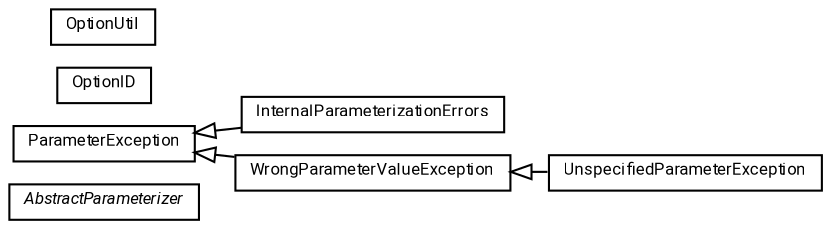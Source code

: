 #!/usr/local/bin/dot
#
# Class diagram 
# Generated by UMLGraph version R5_7_2-60-g0e99a6 (http://www.spinellis.gr/umlgraph/)
#

digraph G {
	graph [fontnames="svg"]
	edge [fontname="Roboto",fontsize=7,labelfontname="Roboto",labelfontsize=7,color="black"];
	node [fontname="Roboto",fontcolor="black",fontsize=8,shape=plaintext,margin=0,width=0,height=0];
	nodesep=0.15;
	ranksep=0.25;
	rankdir=LR;
	// de.lmu.ifi.dbs.elki.utilities.optionhandling.AbstractParameterizer
	c523099 [label=<<table title="de.lmu.ifi.dbs.elki.utilities.optionhandling.AbstractParameterizer" border="0" cellborder="1" cellspacing="0" cellpadding="2" href="AbstractParameterizer.html" target="_parent">
		<tr><td><table border="0" cellspacing="0" cellpadding="1">
		<tr><td align="center" balign="center"> <font face="Roboto"><i>AbstractParameterizer</i></font> </td></tr>
		</table></td></tr>
		</table>>, URL="AbstractParameterizer.html"];
	// de.lmu.ifi.dbs.elki.utilities.optionhandling.UnspecifiedParameterException
	c523100 [label=<<table title="de.lmu.ifi.dbs.elki.utilities.optionhandling.UnspecifiedParameterException" border="0" cellborder="1" cellspacing="0" cellpadding="2" href="UnspecifiedParameterException.html" target="_parent">
		<tr><td><table border="0" cellspacing="0" cellpadding="1">
		<tr><td align="center" balign="center"> <font face="Roboto">UnspecifiedParameterException</font> </td></tr>
		</table></td></tr>
		</table>>, URL="UnspecifiedParameterException.html"];
	// de.lmu.ifi.dbs.elki.utilities.optionhandling.InternalParameterizationErrors
	c523110 [label=<<table title="de.lmu.ifi.dbs.elki.utilities.optionhandling.InternalParameterizationErrors" border="0" cellborder="1" cellspacing="0" cellpadding="2" href="InternalParameterizationErrors.html" target="_parent">
		<tr><td><table border="0" cellspacing="0" cellpadding="1">
		<tr><td align="center" balign="center"> <font face="Roboto">InternalParameterizationErrors</font> </td></tr>
		</table></td></tr>
		</table>>, URL="InternalParameterizationErrors.html"];
	// de.lmu.ifi.dbs.elki.utilities.optionhandling.OptionID
	c523111 [label=<<table title="de.lmu.ifi.dbs.elki.utilities.optionhandling.OptionID" border="0" cellborder="1" cellspacing="0" cellpadding="2" href="OptionID.html" target="_parent">
		<tr><td><table border="0" cellspacing="0" cellpadding="1">
		<tr><td align="center" balign="center"> <font face="Roboto">OptionID</font> </td></tr>
		</table></td></tr>
		</table>>, URL="OptionID.html"];
	// de.lmu.ifi.dbs.elki.utilities.optionhandling.ParameterException
	c523112 [label=<<table title="de.lmu.ifi.dbs.elki.utilities.optionhandling.ParameterException" border="0" cellborder="1" cellspacing="0" cellpadding="2" href="ParameterException.html" target="_parent">
		<tr><td><table border="0" cellspacing="0" cellpadding="1">
		<tr><td align="center" balign="center"> <font face="Roboto">ParameterException</font> </td></tr>
		</table></td></tr>
		</table>>, URL="ParameterException.html"];
	// de.lmu.ifi.dbs.elki.utilities.optionhandling.WrongParameterValueException
	c523113 [label=<<table title="de.lmu.ifi.dbs.elki.utilities.optionhandling.WrongParameterValueException" border="0" cellborder="1" cellspacing="0" cellpadding="2" href="WrongParameterValueException.html" target="_parent">
		<tr><td><table border="0" cellspacing="0" cellpadding="1">
		<tr><td align="center" balign="center"> <font face="Roboto">WrongParameterValueException</font> </td></tr>
		</table></td></tr>
		</table>>, URL="WrongParameterValueException.html"];
	// de.lmu.ifi.dbs.elki.utilities.optionhandling.OptionUtil
	c523115 [label=<<table title="de.lmu.ifi.dbs.elki.utilities.optionhandling.OptionUtil" border="0" cellborder="1" cellspacing="0" cellpadding="2" href="OptionUtil.html" target="_parent">
		<tr><td><table border="0" cellspacing="0" cellpadding="1">
		<tr><td align="center" balign="center"> <font face="Roboto">OptionUtil</font> </td></tr>
		</table></td></tr>
		</table>>, URL="OptionUtil.html"];
	// de.lmu.ifi.dbs.elki.utilities.optionhandling.UnspecifiedParameterException extends de.lmu.ifi.dbs.elki.utilities.optionhandling.WrongParameterValueException
	c523113 -> c523100 [arrowtail=empty,dir=back,weight=10];
	// de.lmu.ifi.dbs.elki.utilities.optionhandling.InternalParameterizationErrors extends de.lmu.ifi.dbs.elki.utilities.optionhandling.ParameterException
	c523112 -> c523110 [arrowtail=empty,dir=back,weight=10];
	// de.lmu.ifi.dbs.elki.utilities.optionhandling.WrongParameterValueException extends de.lmu.ifi.dbs.elki.utilities.optionhandling.ParameterException
	c523112 -> c523113 [arrowtail=empty,dir=back,weight=10];
}

